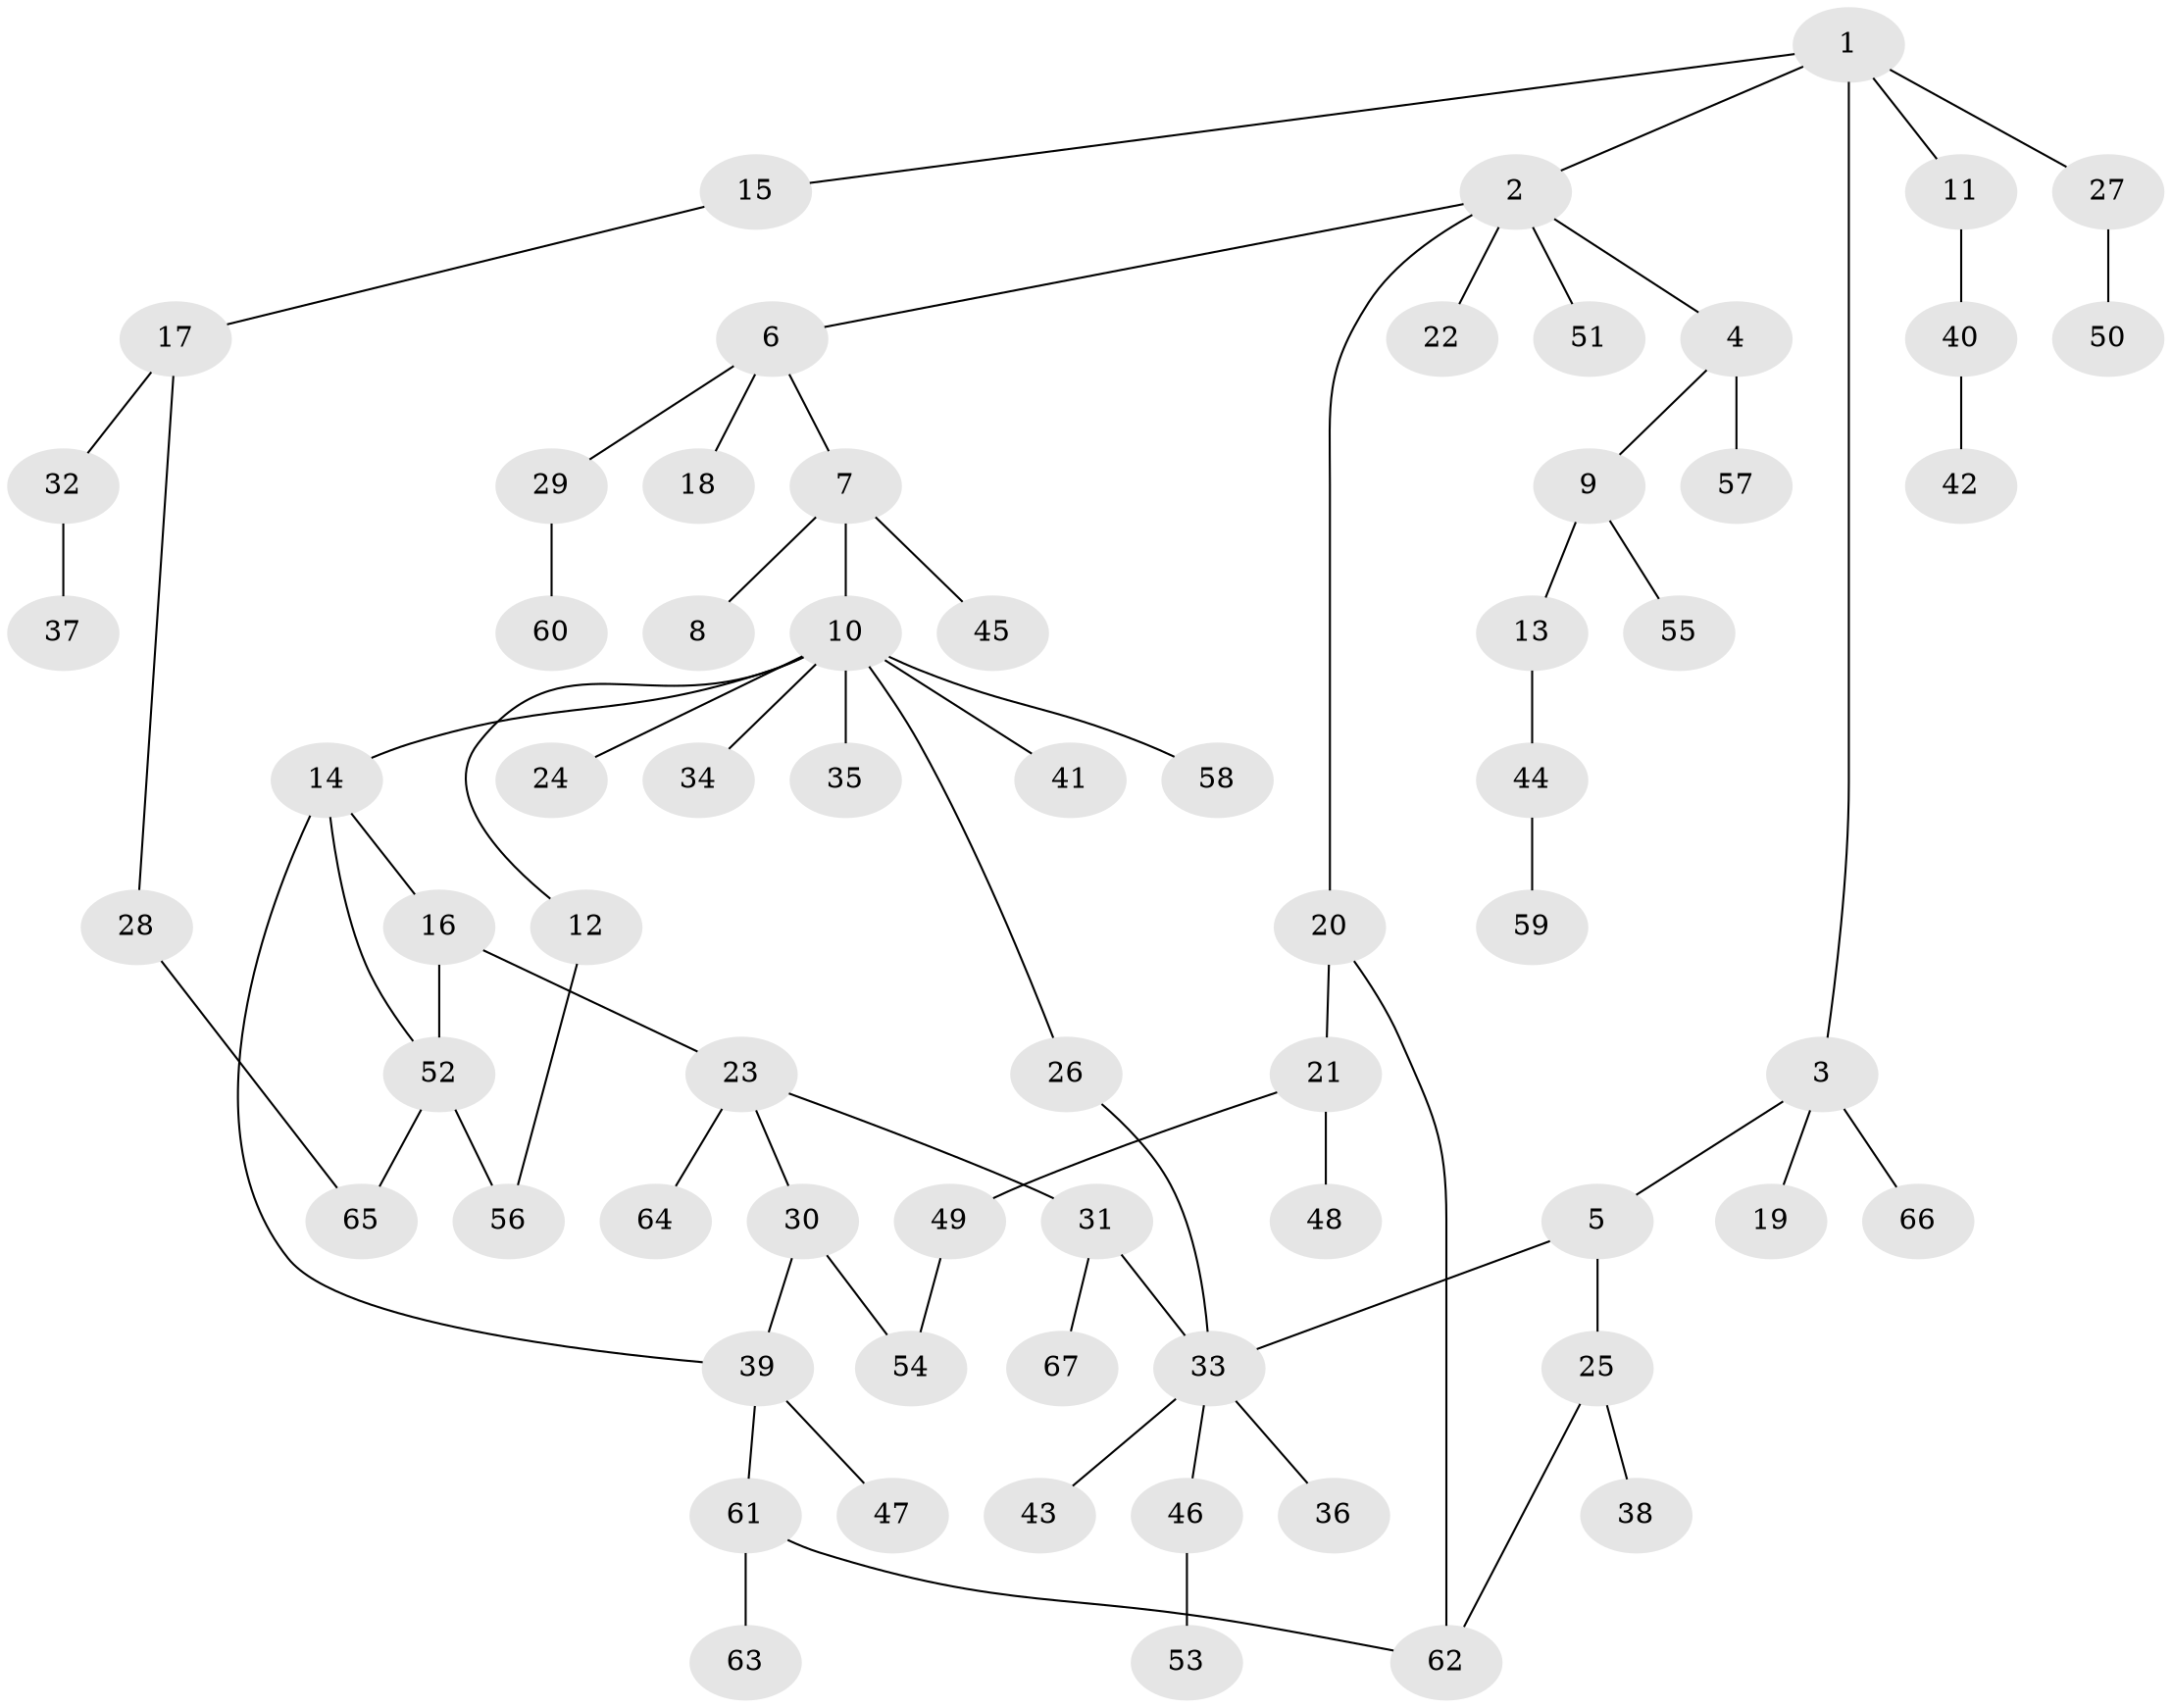 // coarse degree distribution, {5: 0.10869565217391304, 4: 0.08695652173913043, 3: 0.10869565217391304, 9: 0.021739130434782608, 2: 0.21739130434782608, 1: 0.45652173913043476}
// Generated by graph-tools (version 1.1) at 2025/51/02/27/25 19:51:40]
// undirected, 67 vertices, 75 edges
graph export_dot {
graph [start="1"]
  node [color=gray90,style=filled];
  1;
  2;
  3;
  4;
  5;
  6;
  7;
  8;
  9;
  10;
  11;
  12;
  13;
  14;
  15;
  16;
  17;
  18;
  19;
  20;
  21;
  22;
  23;
  24;
  25;
  26;
  27;
  28;
  29;
  30;
  31;
  32;
  33;
  34;
  35;
  36;
  37;
  38;
  39;
  40;
  41;
  42;
  43;
  44;
  45;
  46;
  47;
  48;
  49;
  50;
  51;
  52;
  53;
  54;
  55;
  56;
  57;
  58;
  59;
  60;
  61;
  62;
  63;
  64;
  65;
  66;
  67;
  1 -- 2;
  1 -- 3;
  1 -- 11;
  1 -- 15;
  1 -- 27;
  2 -- 4;
  2 -- 6;
  2 -- 20;
  2 -- 22;
  2 -- 51;
  3 -- 5;
  3 -- 19;
  3 -- 66;
  4 -- 9;
  4 -- 57;
  5 -- 25;
  5 -- 33;
  6 -- 7;
  6 -- 18;
  6 -- 29;
  7 -- 8;
  7 -- 10;
  7 -- 45;
  9 -- 13;
  9 -- 55;
  10 -- 12;
  10 -- 14;
  10 -- 24;
  10 -- 26;
  10 -- 34;
  10 -- 35;
  10 -- 41;
  10 -- 58;
  11 -- 40;
  12 -- 56;
  13 -- 44;
  14 -- 16;
  14 -- 52;
  14 -- 39;
  15 -- 17;
  16 -- 23;
  16 -- 52;
  17 -- 28;
  17 -- 32;
  20 -- 21;
  20 -- 62;
  21 -- 48;
  21 -- 49;
  23 -- 30;
  23 -- 31;
  23 -- 64;
  25 -- 38;
  25 -- 62;
  26 -- 33;
  27 -- 50;
  28 -- 65;
  29 -- 60;
  30 -- 39;
  30 -- 54;
  31 -- 67;
  31 -- 33;
  32 -- 37;
  33 -- 36;
  33 -- 43;
  33 -- 46;
  39 -- 47;
  39 -- 61;
  40 -- 42;
  44 -- 59;
  46 -- 53;
  49 -- 54;
  52 -- 65;
  52 -- 56;
  61 -- 63;
  61 -- 62;
}

